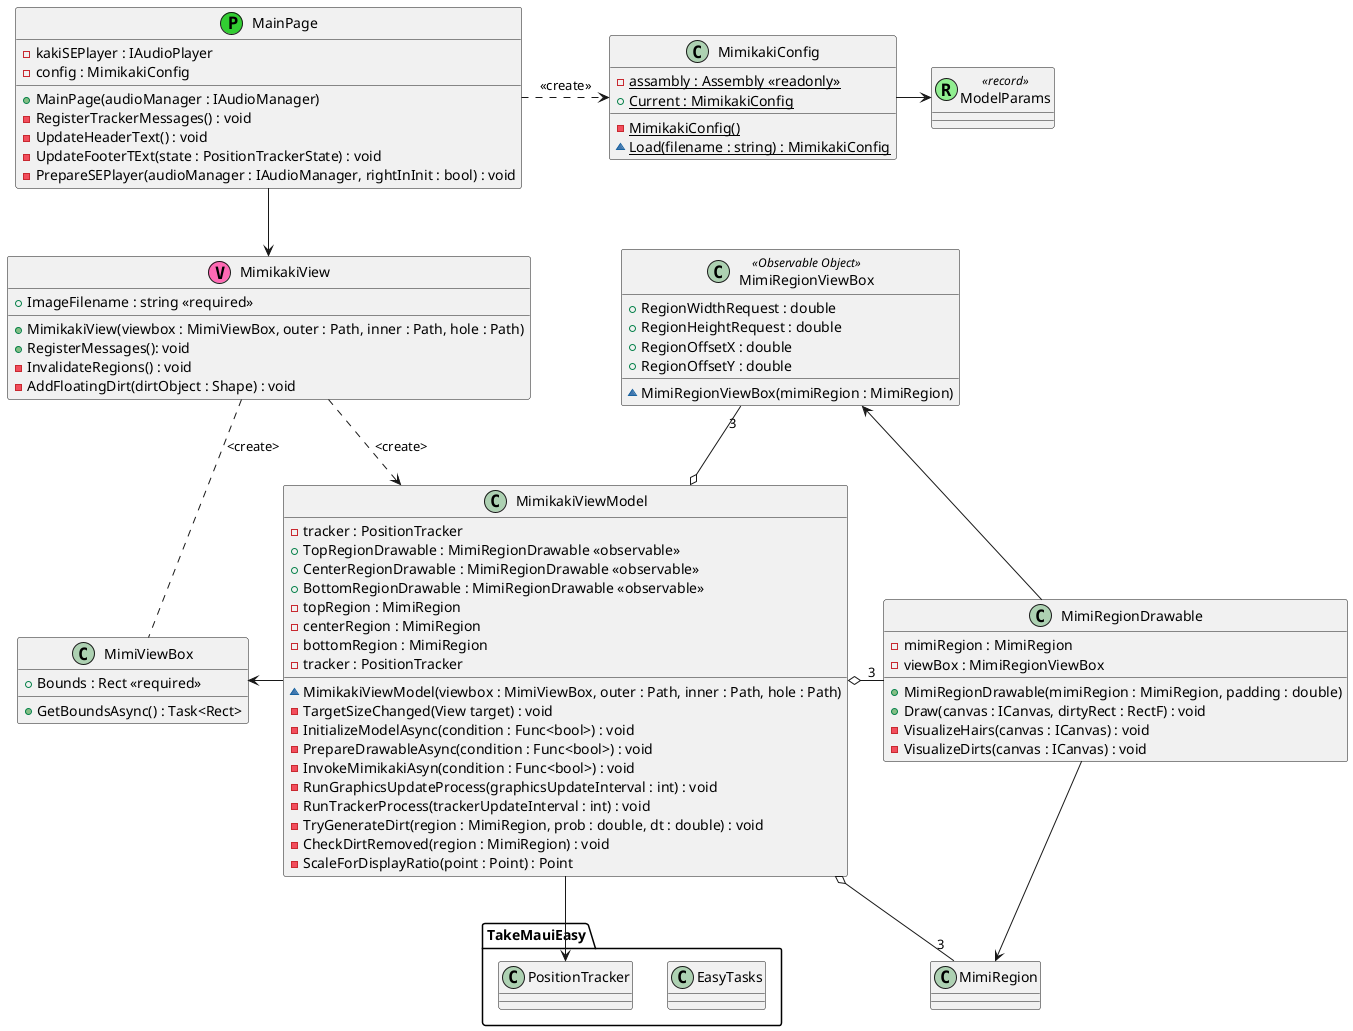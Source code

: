 @startuml Mimikaki

' Views
class MimikakiView <<V, HotPink>>
{
    + ImageFilename : string <<required>>
    + MimikakiView(viewbox : MimiViewBox, outer : Path, inner : Path, hole : Path)
    + RegisterMessages(): void
    - InvalidateRegions() : void
    - AddFloatingDirt(dirtObject : Shape) : void
}

class MimiViewBox
{
    + Bounds : Rect <<required>>
    + GetBoundsAsync() : Task<Rect>
}

' ViewModels
class MimikakiViewModel
{
    - tracker : PositionTracker
    + TopRegionDrawable : MimiRegionDrawable <<observable>>
    + CenterRegionDrawable : MimiRegionDrawable <<observable>>
    + BottomRegionDrawable : MimiRegionDrawable <<observable>>
    - topRegion : MimiRegion
    - centerRegion : MimiRegion
    - bottomRegion : MimiRegion
    - tracker : PositionTracker
    ~ MimikakiViewModel(viewbox : MimiViewBox, outer : Path, inner : Path, hole : Path)
    - TargetSizeChanged(View target) : void
    - InitializeModelAsync(condition : Func<bool>) : void
    - PrepareDrawableAsync(condition : Func<bool>) : void
    - InvokeMimikakiAsyn(condition : Func<bool>) : void
    - RunGraphicsUpdateProcess(graphicsUpdateInterval : int) : void
    - RunTrackerProcess(trackerUpdateInterval : int) : void
    - TryGenerateDirt(region : MimiRegion, prob : double, dt : double) : void
    - CheckDirtRemoved(region : MimiRegion) : void
    - ScaleForDisplayRatio(point : Point) : Point
}

class MimiRegionViewBox <<Observable Object>>
{
    + RegionWidthRequest : double
    + RegionHeightRequest : double
    + RegionOffsetX : double
    + RegionOffsetY : double
    ~ MimiRegionViewBox(mimiRegion : MimiRegion)
}

' Drawable
class MimiRegionDrawable
{
    - mimiRegion : MimiRegion
    - viewBox : MimiRegionViewBox
    + MimiRegionDrawable(mimiRegion : MimiRegion, padding : double)
    + Draw(canvas : ICanvas, dirtyRect : RectF) : void
    - VisualizeHairs(canvas : ICanvas) : void
    - VisualizeDirts(canvas : ICanvas) : void
}

' Page
class MainPage <<(P, LimeGreen)>>
{
    - kakiSEPlayer : IAudioPlayer
    - config : MimikakiConfig
    + MainPage(audioManager : IAudioManager)
    - RegisterTrackerMessages() : void
    - UpdateHeaderText() : void
    - UpdateFooterTExt(state : PositionTrackerState) : void
    - PrepareSEPlayer(audioManager : IAudioManager, rightInInit : bool) : void
}

' Config
class MimikakiConfig
{
    {static} - assambly : Assembly <<readonly>>
    {static} + Current : MimikakiConfig
    {static} - MimikakiConfig()
    {static} ~ Load(filename : string) : MimikakiConfig
}

' record class for DTO (data transfer object)
class ModelParams <<(R, LightGreen) record>>
{

}

' Library
package TakeMauiEasy
{
    class EasyTasks
    class PositionTracker
}

' arrows
MimikakiView .. MimiViewBox : <create>
MimikakiViewModel -left-> MimiViewBox

MimikakiViewModel -down-> PositionTracker
MimikakiViewModel o-right- "3" MimiRegionDrawable

MimikakiViewModel o-up- "3" MimiRegionViewBox
MimikakiViewModel o- "3" MimiRegion

MimikakiView ..> MimikakiViewModel : <create>

MainPage --> MimikakiView

MainPage .right.> MimikakiConfig : <<create>>
MimikakiConfig -right-> ModelParams

'MimiRegionDrawable --|> IDrawable
MimiRegionDrawable --> MimiRegion
MimiRegionDrawable --> MimiRegionViewBox

@enduml

@startuml MimiRegion
' Models
class MimiRegion
{
    + Bounds : Rect
    + Hairs : IEnumerable<MimiHair>
    + Dirts : IEnumerable<MimiDirt>
    - internalRegion : InternalRegion
    - hairList : List<MimiHair>
    - dirtList : List<MimiDirt>
    - modelParams : ModelParams
    + MimiRegion(pathF : PathF, modelParams : ModelParams)
    - InitializeMimiHair(density : double)
    ~ GenerateMimiDirt() : void
    ~ RemoveMimiDirt() : void
    ~ Contains(point : Point) : bool
}

interface ITrackerListener
{
    OnMove(position : Point, velocity : Point, milliSecUpdateInterval : double) : void
}

class MimiHair
{
    ~ Origin : Point
    ~ Pposition : Point
    ~ Thinness : double
    ~ HairColor : Color
    - springConst : double
    - config : MimiHairConfig
    ~ MimiHair(origin : Point, config : MimiHairConfig)
    - Displace(displacement : Point) : void
    '- UpdatePositionAsync() : void
}

class MimiDirt
{
    ~ IsRemoved : bool
    ~ Position : Point
    ~ Size : double
    ~ DirtColor : Color
    - hardness : double
    - config : MimiDirtConfig
    - amountOfStimulus : double
    + MimiDirt(position : Point, config : MimiDirtConfig)
}

' RegionModels
abstract AbstractRegion
{
    # bounds : Rect
    ~ AbstractRegion(edgeSet : EdgeSet)
    {abstract} ~ ContainsInRegion(point : Point) : bool
    {abstract} ~ OnBoundary(point : Point) : bool
    {abstract} ~ DistanceFromBoundary(point : Point) : double
    - GetMinAndMaxPoints(edgeSet : EdgeSet, minPoint : out Point, maxPoint : out Point) : void
}

class InternalRegion
{
    + Bounds : Rect
    - subRegions : List<SubRegion>
    + InternalRegion(edgeSet : EdgeSet, dx : int, dy : int)
    + GeneratePointInRegion() : Point
}

class SubRegion
{
    - gridX : List<int>
    - gridY : List<int>
    - isInner : bool[,] <<read only>>
    - isBoundary : bool[,] <<read only>>
    + SubRegion(edgeSet : EdgeSet, sharedEdges : List<Edge>, dx : int, dy : int)
    - FillBoundaryPoints(edgeSet : EdgeSet, sharedEdges : List<Edges>) : void
    - FillInternalRegion() : void
    - IsOutOfGrid(point : Point) : bool
    - ConvertToRegionIndex(point : Point) : (int, int)
    - GetPositionOfIndex(idx_x, idx_y) : Point
    - GetBoundaryPointList() : List<Point>
}

class EdgeSet <<IEnumerable>>
{
    - pathF : PathF
    - edges : List<Edge>
    - verticies : List<Point>
    ~ IsClosed : bool
    ~ EdgeSet(pathF : PathF)
    ~ Separate() : List<EdgeSet>
    ~ GetVerticies() : List<PointF>
}

class Edge <<(R, LightGreen) record>>
{
    + Edge(a : PointF, b : PointF)
    + Equals(target : Edge) : bool
}

' arrows
MimiRegion -> InternalRegion
MimiRegion *-- MimiHair
MimiRegion *-- MimiDirt

InternalRegion *- SubRegion
InternalRegion --|> AbstractRegion
SubRegion --|> AbstractRegion

MimiHair ..|> ITrackerListener
MimiDirt ..|> ITrackerListener

AbstractRegion -> EdgeSet

EdgeSet *-- Edge

InternalRegion -[hidden]- EdgeSet

@enduml

@startuml MimikakiMessages

namespace Messages{

    class TrackerUpdateMessage <<(M, Orange) Message>>
    {
        ~ TrackerUpdateMessage(state : PositionTrackerState)
    }

    class TrackerOnMimiMessage <<(M, Orange) Message>>
    {
        ~ TrackerOnMimiMessage(state : PositionTrackerState)
    }

    class MimiViewInvalidateMessage <<(M, Orange) Message>>
    {
        ~ MimiViewInvalidateMessage(value : string)
    }

    class FloatingDirtGenerateMessage <<(M, Orange) Message>>
    {
        ~ FloatingDirtGenerateMessage(dirt : Shape)
    }

    ' Force to align vertically
    TrackerUpdateMessage -[hidden]- TrackerOnMimiMessage
    TrackerOnMimiMessage -[hidden]- MimiViewInvalidateMessage
    MimiViewInvalidateMessage -[hidden]- FloatingDirtGenerateMessage

}

MainPage .left.> Messages.TrackerUpdateMessage : <register>
MainPage .left.> Messages.TrackerOnMimiMessage : <register>

MimikakiView .left.> Messages.TrackerUpdateMessage : <register>
MimikakiView .left.> Messages.MimiViewInvalidateMessage : <register>
MimikakiView .left.> Messages.FloatingDirtGenerateMessage : <register>

MimikakiViewModel .> Messages.TrackerUpdateMessage : <create>
MimikakiViewModel .> Messages.TrackerOnMimiMessage : <create>
MimikakiViewModel .> Messages.MimiViewInvalidateMessage : <create>
MimikakiViewModel .> Messages.FloatingDirtGenerateMessage : <create>

@enduml
